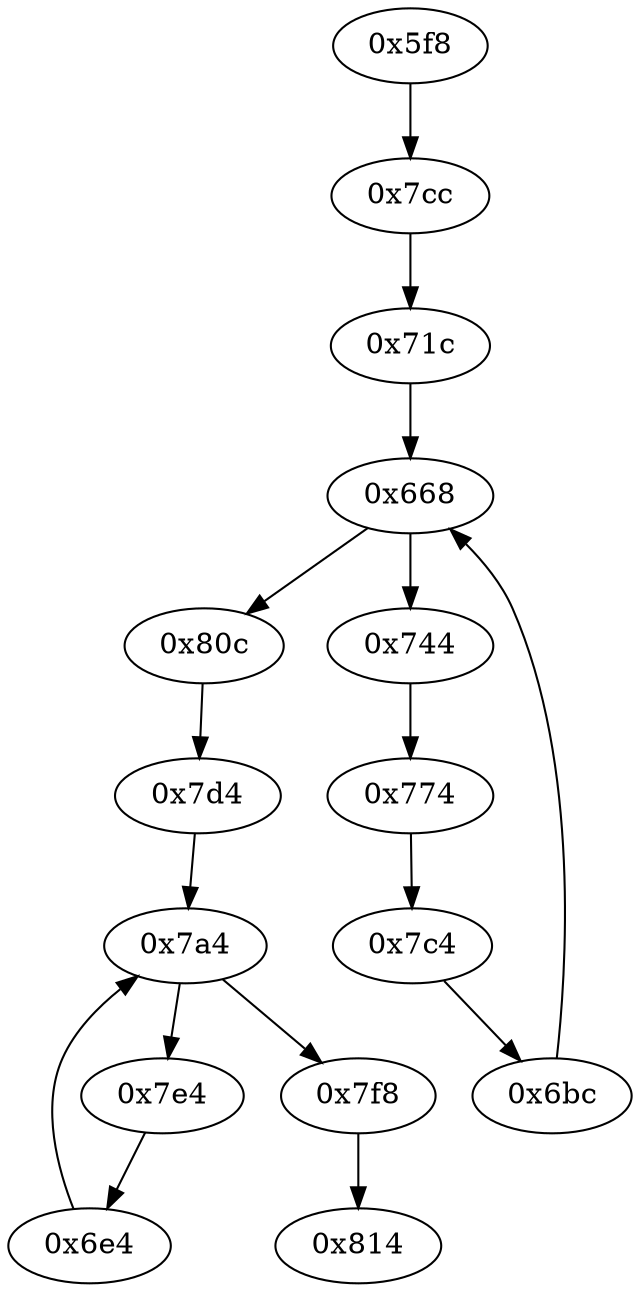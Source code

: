 strict digraph "" {
	"0x814"	 [opcode="[u'mov', u'sub', u'pop']"];
	"0x6e4"	 [opcode="[u'ldr', u'ldr', u'add', u'mov', u'b']"];
	"0x7a4"	 [opcode="[u'str', u'str', u'ldr', u'ldr', u'ldr', u'cmp', u'mov', u'b']"];
	"0x6e4" -> "0x7a4";
	"0x668"	 [opcode="[u'str', u'str', u'ldr', u'ldr', u'ldr', u'ldr', u'cmp', u'mov', u'b']"];
	"0x80c"	 [opcode="[u'ldr', u'b']"];
	"0x668" -> "0x80c";
	"0x744"	 [opcode="[u'ldr', u'ldr', u'add', u'str', u'ldr', u'b']"];
	"0x668" -> "0x744";
	"0x7d4"	 [opcode="[u'ldr', u'mov', u'mov', u'b']"];
	"0x7d4" -> "0x7a4";
	"0x7cc"	 [opcode="[u'ldr', u'b']"];
	"0x71c"	 [opcode="[u'mov', u'mov', u'mov', u'b']"];
	"0x7cc" -> "0x71c";
	"0x71c" -> "0x668";
	"0x7e4"	 [opcode="[u'ldr', u'lsl', u'str', u'ldr', u'b']"];
	"0x7a4" -> "0x7e4";
	"0x7f8"	 [opcode="[u'ldr', u'mov', u'bl', u'ldr', u'b']"];
	"0x7a4" -> "0x7f8";
	"0x5f8"	 [opcode="[u'push', u'add', u'sub', u'str', u'ldr', u'ldr', u'ldr', u'ldr', u'add', u'b']"];
	"0x5f8" -> "0x7cc";
	"0x80c" -> "0x7d4";
	"0x7e4" -> "0x6e4";
	"0x774"	 [opcode="[u'ldr', u'add', u'str', u'ldr', u'b']"];
	"0x744" -> "0x774";
	"0x7c4"	 [opcode="[u'ldr', u'b']"];
	"0x6bc"	 [opcode="[u'ldr', u'ldr', u'mov', u'b']"];
	"0x7c4" -> "0x6bc";
	"0x7f8" -> "0x814";
	"0x6bc" -> "0x668";
	"0x774" -> "0x7c4";
}
